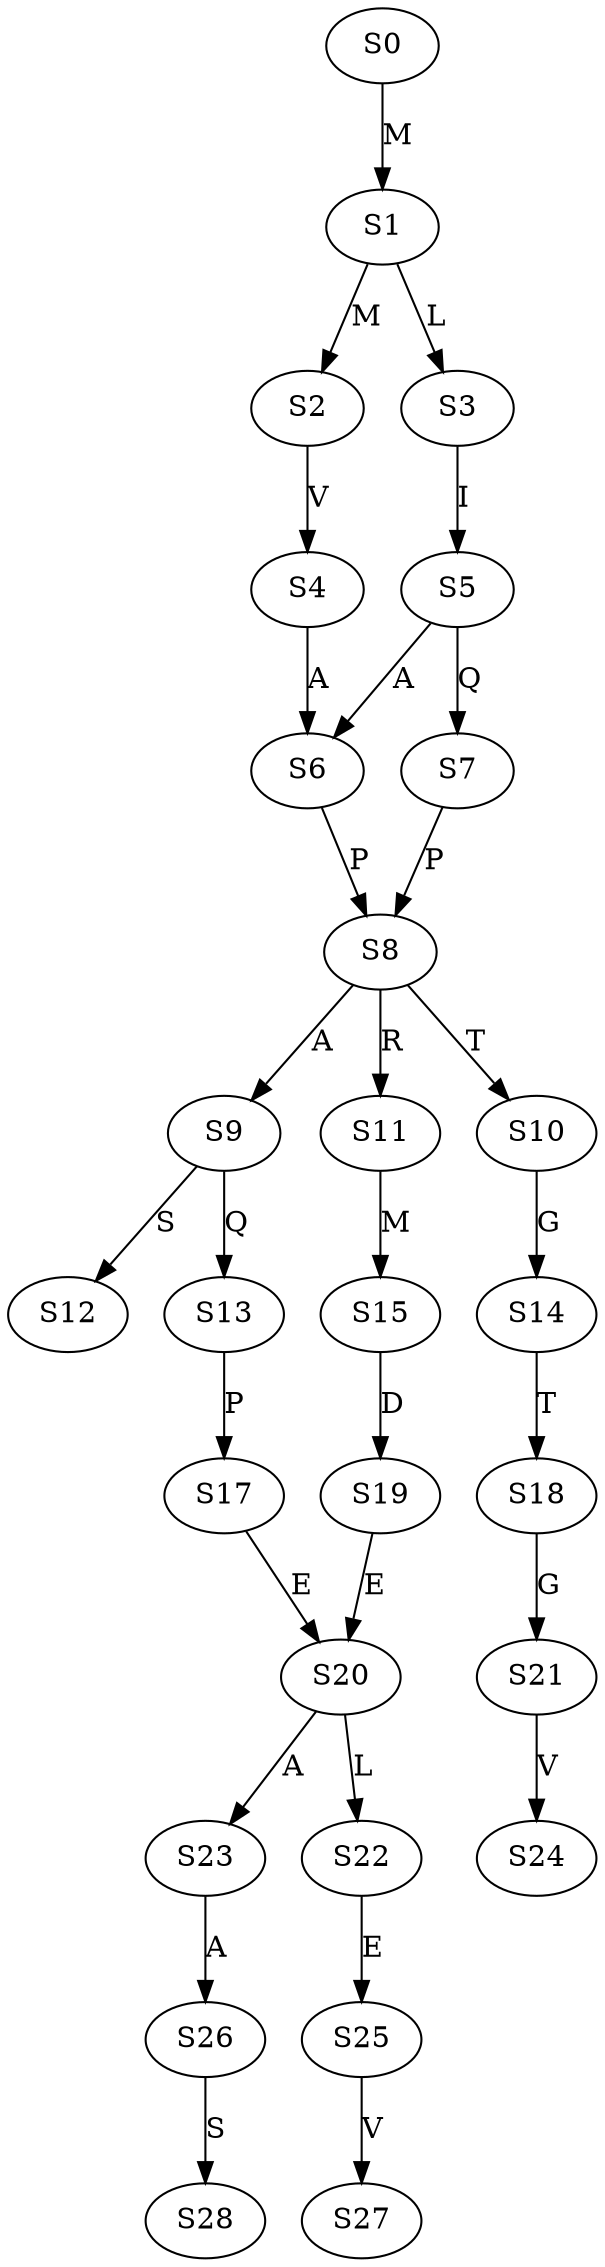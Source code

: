strict digraph  {
	S0 -> S1 [ label = M ];
	S1 -> S2 [ label = M ];
	S1 -> S3 [ label = L ];
	S2 -> S4 [ label = V ];
	S3 -> S5 [ label = I ];
	S4 -> S6 [ label = A ];
	S5 -> S6 [ label = A ];
	S5 -> S7 [ label = Q ];
	S6 -> S8 [ label = P ];
	S7 -> S8 [ label = P ];
	S8 -> S9 [ label = A ];
	S8 -> S10 [ label = T ];
	S8 -> S11 [ label = R ];
	S9 -> S12 [ label = S ];
	S9 -> S13 [ label = Q ];
	S10 -> S14 [ label = G ];
	S11 -> S15 [ label = M ];
	S13 -> S17 [ label = P ];
	S14 -> S18 [ label = T ];
	S15 -> S19 [ label = D ];
	S17 -> S20 [ label = E ];
	S18 -> S21 [ label = G ];
	S19 -> S20 [ label = E ];
	S20 -> S22 [ label = L ];
	S20 -> S23 [ label = A ];
	S21 -> S24 [ label = V ];
	S22 -> S25 [ label = E ];
	S23 -> S26 [ label = A ];
	S25 -> S27 [ label = V ];
	S26 -> S28 [ label = S ];
}
